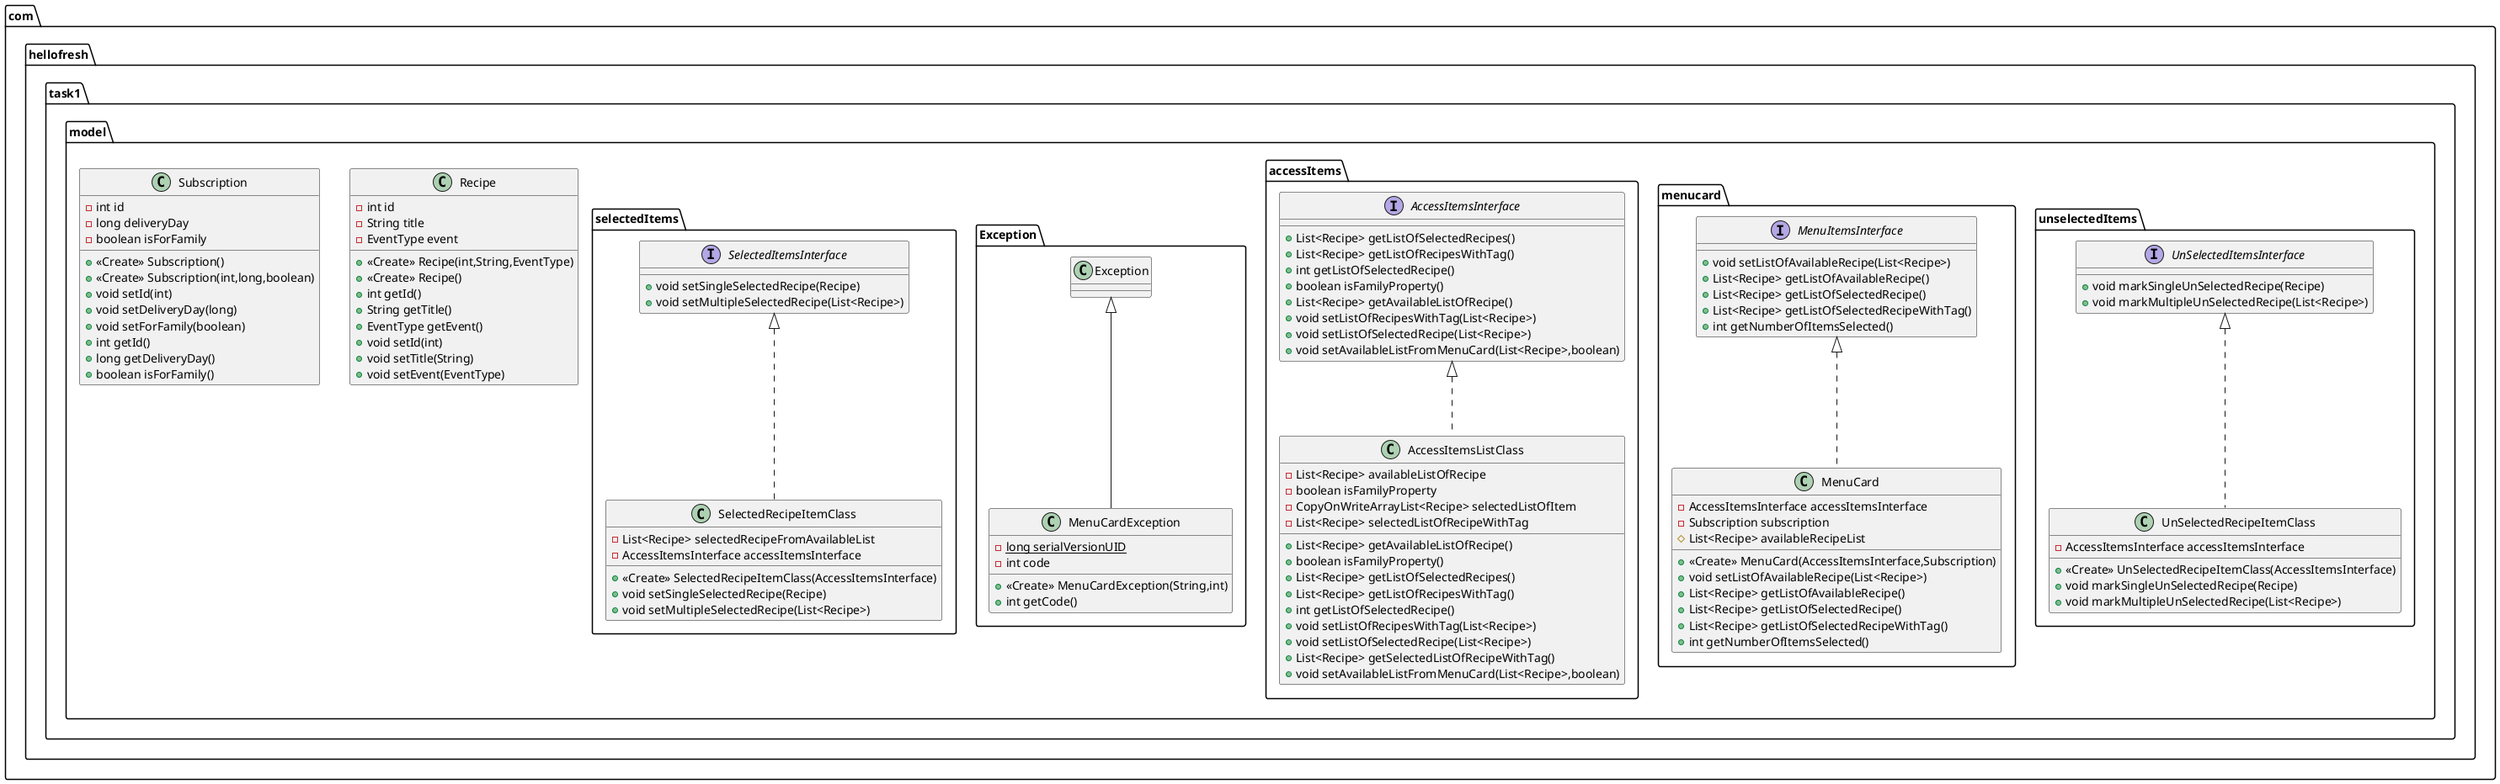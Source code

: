 @startuml
class com.hellofresh.task1.model.Recipe {
- int id
- String title
- EventType event
+ <<Create>> Recipe(int,String,EventType)
+ <<Create>> Recipe()
+ int getId()
+ String getTitle()
+ EventType getEvent()
+ void setId(int)
+ void setTitle(String)
+ void setEvent(EventType)
}
interface com.hellofresh.task1.model.unselectedItems.UnSelectedItemsInterface {
+ void markSingleUnSelectedRecipe(Recipe)
+ void markMultipleUnSelectedRecipe(List<Recipe>)
}
interface com.hellofresh.task1.model.menucard.MenuItemsInterface {
+ void setListOfAvailableRecipe(List<Recipe>)
+ List<Recipe> getListOfAvailableRecipe()
+ List<Recipe> getListOfSelectedRecipe()
+ List<Recipe> getListOfSelectedRecipeWithTag()
+ int getNumberOfItemsSelected()
}
class com.hellofresh.task1.model.accessItems.AccessItemsListClass {
- List<Recipe> availableListOfRecipe
- boolean isFamilyProperty
- CopyOnWriteArrayList<Recipe> selectedListOfItem
- List<Recipe> selectedListOfRecipeWithTag
+ List<Recipe> getAvailableListOfRecipe()
+ boolean isFamilyProperty()
+ List<Recipe> getListOfSelectedRecipes()
+ List<Recipe> getListOfRecipesWithTag()
+ int getListOfSelectedRecipe()
+ void setListOfRecipesWithTag(List<Recipe>)
+ void setListOfSelectedRecipe(List<Recipe>)
+ List<Recipe> getSelectedListOfRecipeWithTag()
+ void setAvailableListFromMenuCard(List<Recipe>,boolean)
}
class com.hellofresh.task1.model.unselectedItems.UnSelectedRecipeItemClass {
- AccessItemsInterface accessItemsInterface
+ <<Create>> UnSelectedRecipeItemClass(AccessItemsInterface)
+ void markSingleUnSelectedRecipe(Recipe)
+ void markMultipleUnSelectedRecipe(List<Recipe>)
}
class com.hellofresh.task1.model.Exception.MenuCardException {
- {static} long serialVersionUID
- int code
+ <<Create>> MenuCardException(String,int)
+ int getCode()
}
class com.hellofresh.task1.model.Subscription {
- int id
- long deliveryDay
- boolean isForFamily
+ <<Create>> Subscription()
+ <<Create>> Subscription(int,long,boolean)
+ void setId(int)
+ void setDeliveryDay(long)
+ void setForFamily(boolean)
+ int getId()
+ long getDeliveryDay()
+ boolean isForFamily()
}
interface com.hellofresh.task1.model.accessItems.AccessItemsInterface {
+ List<Recipe> getListOfSelectedRecipes()
+ List<Recipe> getListOfRecipesWithTag()
+ int getListOfSelectedRecipe()
+ boolean isFamilyProperty()
+ List<Recipe> getAvailableListOfRecipe()
+ void setListOfRecipesWithTag(List<Recipe>)
+ void setListOfSelectedRecipe(List<Recipe>)
+ void setAvailableListFromMenuCard(List<Recipe>,boolean)
}
class com.hellofresh.task1.model.selectedItems.SelectedRecipeItemClass {
- List<Recipe> selectedRecipeFromAvailableList
- AccessItemsInterface accessItemsInterface
+ <<Create>> SelectedRecipeItemClass(AccessItemsInterface)
+ void setSingleSelectedRecipe(Recipe)
+ void setMultipleSelectedRecipe(List<Recipe>)
}
interface com.hellofresh.task1.model.selectedItems.SelectedItemsInterface {
+ void setSingleSelectedRecipe(Recipe)
+ void setMultipleSelectedRecipe(List<Recipe>)
}
class com.hellofresh.task1.model.menucard.MenuCard {
- AccessItemsInterface accessItemsInterface
- Subscription subscription
# List<Recipe> availableRecipeList
+ <<Create>> MenuCard(AccessItemsInterface,Subscription)
+ void setListOfAvailableRecipe(List<Recipe>)
+ List<Recipe> getListOfAvailableRecipe()
+ List<Recipe> getListOfSelectedRecipe()
+ List<Recipe> getListOfSelectedRecipeWithTag()
+ int getNumberOfItemsSelected()
}


com.hellofresh.task1.model.accessItems.AccessItemsInterface <|.. com.hellofresh.task1.model.accessItems.AccessItemsListClass
com.hellofresh.task1.model.unselectedItems.UnSelectedItemsInterface <|.. com.hellofresh.task1.model.unselectedItems.UnSelectedRecipeItemClass
com.hellofresh.task1.model.Exception.Exception <|-- com.hellofresh.task1.model.Exception.MenuCardException
com.hellofresh.task1.model.selectedItems.SelectedItemsInterface <|.. com.hellofresh.task1.model.selectedItems.SelectedRecipeItemClass
com.hellofresh.task1.model.menucard.MenuItemsInterface <|.. com.hellofresh.task1.model.menucard.MenuCard
@enduml